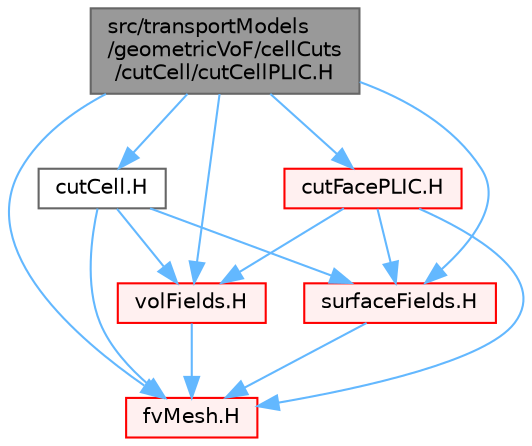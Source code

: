digraph "src/transportModels/geometricVoF/cellCuts/cutCell/cutCellPLIC.H"
{
 // LATEX_PDF_SIZE
  bgcolor="transparent";
  edge [fontname=Helvetica,fontsize=10,labelfontname=Helvetica,labelfontsize=10];
  node [fontname=Helvetica,fontsize=10,shape=box,height=0.2,width=0.4];
  Node1 [id="Node000001",label="src/transportModels\l/geometricVoF/cellCuts\l/cutCell/cutCellPLIC.H",height=0.2,width=0.4,color="gray40", fillcolor="grey60", style="filled", fontcolor="black",tooltip=" "];
  Node1 -> Node2 [id="edge1_Node000001_Node000002",color="steelblue1",style="solid",tooltip=" "];
  Node2 [id="Node000002",label="cutCell.H",height=0.2,width=0.4,color="grey40", fillcolor="white", style="filled",URL="$cutCell_8H.html",tooltip=" "];
  Node2 -> Node3 [id="edge2_Node000002_Node000003",color="steelblue1",style="solid",tooltip=" "];
  Node3 [id="Node000003",label="fvMesh.H",height=0.2,width=0.4,color="red", fillcolor="#FFF0F0", style="filled",URL="$fvMesh_8H.html",tooltip=" "];
  Node2 -> Node342 [id="edge3_Node000002_Node000342",color="steelblue1",style="solid",tooltip=" "];
  Node342 [id="Node000342",label="volFields.H",height=0.2,width=0.4,color="red", fillcolor="#FFF0F0", style="filled",URL="$volFields_8H.html",tooltip=" "];
  Node342 -> Node3 [id="edge4_Node000342_Node000003",color="steelblue1",style="solid",tooltip=" "];
  Node2 -> Node380 [id="edge5_Node000002_Node000380",color="steelblue1",style="solid",tooltip=" "];
  Node380 [id="Node000380",label="surfaceFields.H",height=0.2,width=0.4,color="red", fillcolor="#FFF0F0", style="filled",URL="$surfaceFields_8H.html",tooltip="Foam::surfaceFields."];
  Node380 -> Node3 [id="edge6_Node000380_Node000003",color="steelblue1",style="solid",tooltip=" "];
  Node1 -> Node388 [id="edge7_Node000001_Node000388",color="steelblue1",style="solid",tooltip=" "];
  Node388 [id="Node000388",label="cutFacePLIC.H",height=0.2,width=0.4,color="red", fillcolor="#FFF0F0", style="filled",URL="$cutFacePLIC_8H.html",tooltip=" "];
  Node388 -> Node3 [id="edge8_Node000388_Node000003",color="steelblue1",style="solid",tooltip=" "];
  Node388 -> Node342 [id="edge9_Node000388_Node000342",color="steelblue1",style="solid",tooltip=" "];
  Node388 -> Node380 [id="edge10_Node000388_Node000380",color="steelblue1",style="solid",tooltip=" "];
  Node1 -> Node3 [id="edge11_Node000001_Node000003",color="steelblue1",style="solid",tooltip=" "];
  Node1 -> Node380 [id="edge12_Node000001_Node000380",color="steelblue1",style="solid",tooltip=" "];
  Node1 -> Node342 [id="edge13_Node000001_Node000342",color="steelblue1",style="solid",tooltip=" "];
}

